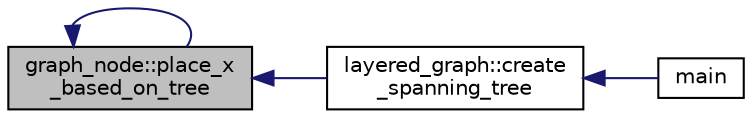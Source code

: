 digraph "graph_node::place_x_based_on_tree"
{
  edge [fontname="Helvetica",fontsize="10",labelfontname="Helvetica",labelfontsize="10"];
  node [fontname="Helvetica",fontsize="10",shape=record];
  rankdir="LR";
  Node226 [label="graph_node::place_x\l_based_on_tree",height=0.2,width=0.4,color="black", fillcolor="grey75", style="filled", fontcolor="black"];
  Node226 -> Node226 [dir="back",color="midnightblue",fontsize="10",style="solid",fontname="Helvetica"];
  Node226 -> Node227 [dir="back",color="midnightblue",fontsize="10",style="solid",fontname="Helvetica"];
  Node227 [label="layered_graph::create\l_spanning_tree",height=0.2,width=0.4,color="black", fillcolor="white", style="filled",URL="$da/db1/classlayered__graph.html#a7993ca913254ae276ff45ab776ed2be9"];
  Node227 -> Node228 [dir="back",color="midnightblue",fontsize="10",style="solid",fontname="Helvetica"];
  Node228 [label="main",height=0.2,width=0.4,color="black", fillcolor="white", style="filled",URL="$da/d62/layered__graph__main_8_c.html#a217dbf8b442f20279ea00b898af96f52"];
}
